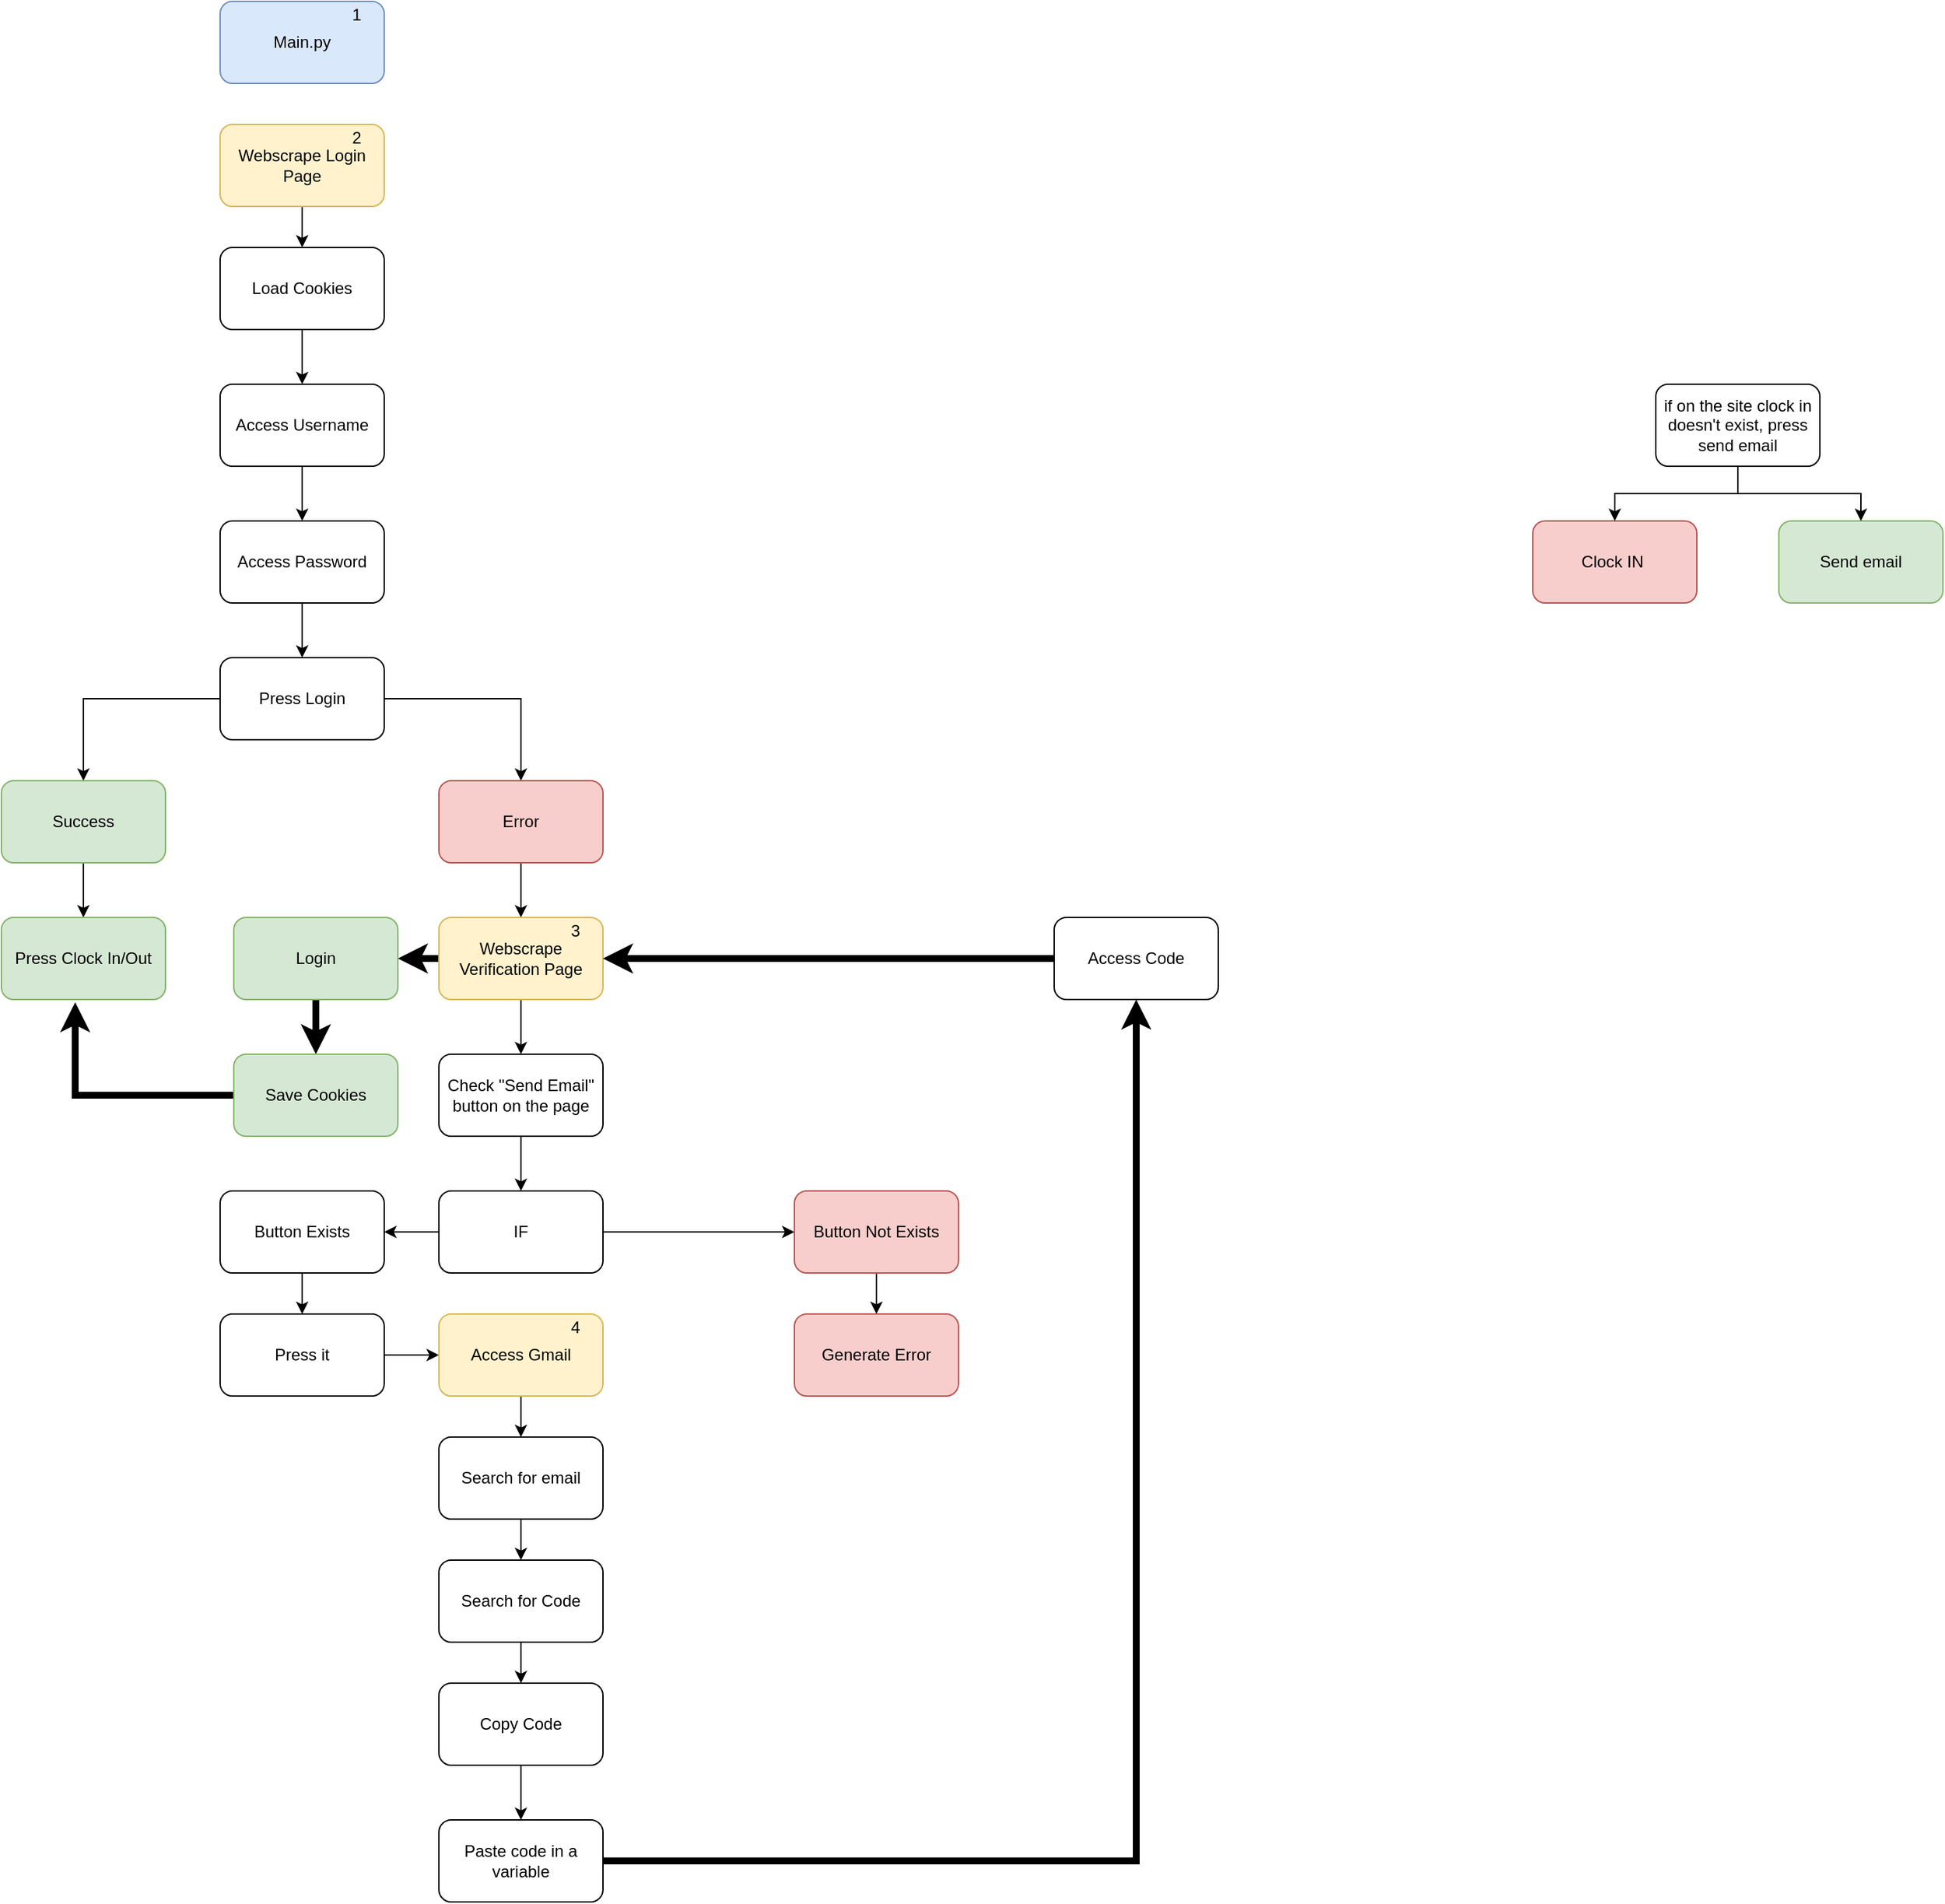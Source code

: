 <mxfile version="15.2.7" type="device"><diagram id="6PiwOAlTlMbczelVwA-a" name="Page-1"><mxGraphModel dx="2946" dy="1237" grid="1" gridSize="10" guides="1" tooltips="1" connect="1" arrows="1" fold="1" page="1" pageScale="1" pageWidth="1400" pageHeight="2100" math="0" shadow="0"><root><mxCell id="0"/><mxCell id="1" parent="0"/><mxCell id="1gDE815dL-oEdGFeznp1-1" value="Main.py" style="rounded=1;whiteSpace=wrap;html=1;fillColor=#dae8fc;strokeColor=#6c8ebf;" parent="1" vertex="1"><mxGeometry x="640" y="50" width="120" height="60" as="geometry"/></mxCell><mxCell id="1gDE815dL-oEdGFeznp1-29" value="" style="edgeStyle=orthogonalEdgeStyle;rounded=0;orthogonalLoop=1;jettySize=auto;html=1;" parent="1" source="1gDE815dL-oEdGFeznp1-3" target="1gDE815dL-oEdGFeznp1-5" edge="1"><mxGeometry relative="1" as="geometry"/></mxCell><mxCell id="1gDE815dL-oEdGFeznp1-3" value="Webscrape Login Page" style="rounded=1;whiteSpace=wrap;html=1;fillColor=#fff2cc;strokeColor=#d6b656;" parent="1" vertex="1"><mxGeometry x="640" y="140" width="120" height="60" as="geometry"/></mxCell><mxCell id="1gDE815dL-oEdGFeznp1-30" value="" style="edgeStyle=orthogonalEdgeStyle;rounded=0;orthogonalLoop=1;jettySize=auto;html=1;" parent="1" source="1gDE815dL-oEdGFeznp1-5" target="1gDE815dL-oEdGFeznp1-6" edge="1"><mxGeometry relative="1" as="geometry"/></mxCell><mxCell id="1gDE815dL-oEdGFeznp1-5" value="Load Cookies" style="rounded=1;whiteSpace=wrap;html=1;" parent="1" vertex="1"><mxGeometry x="640" y="230" width="120" height="60" as="geometry"/></mxCell><mxCell id="1gDE815dL-oEdGFeznp1-31" value="" style="edgeStyle=orthogonalEdgeStyle;rounded=0;orthogonalLoop=1;jettySize=auto;html=1;" parent="1" source="1gDE815dL-oEdGFeznp1-6" target="1gDE815dL-oEdGFeznp1-7" edge="1"><mxGeometry relative="1" as="geometry"/></mxCell><mxCell id="1gDE815dL-oEdGFeznp1-6" value="Access Username" style="rounded=1;whiteSpace=wrap;html=1;" parent="1" vertex="1"><mxGeometry x="640" y="330" width="120" height="60" as="geometry"/></mxCell><mxCell id="1gDE815dL-oEdGFeznp1-32" value="" style="edgeStyle=orthogonalEdgeStyle;rounded=0;orthogonalLoop=1;jettySize=auto;html=1;" parent="1" source="1gDE815dL-oEdGFeznp1-7" target="1gDE815dL-oEdGFeznp1-8" edge="1"><mxGeometry relative="1" as="geometry"/></mxCell><mxCell id="1gDE815dL-oEdGFeznp1-7" value="Access Password" style="rounded=1;whiteSpace=wrap;html=1;" parent="1" vertex="1"><mxGeometry x="640" y="430" width="120" height="60" as="geometry"/></mxCell><mxCell id="1gDE815dL-oEdGFeznp1-33" style="edgeStyle=orthogonalEdgeStyle;rounded=0;orthogonalLoop=1;jettySize=auto;html=1;entryX=0.5;entryY=0;entryDx=0;entryDy=0;" parent="1" source="1gDE815dL-oEdGFeznp1-8" target="1gDE815dL-oEdGFeznp1-9" edge="1"><mxGeometry relative="1" as="geometry"/></mxCell><mxCell id="1gDE815dL-oEdGFeznp1-34" style="edgeStyle=orthogonalEdgeStyle;rounded=0;orthogonalLoop=1;jettySize=auto;html=1;entryX=0.5;entryY=0;entryDx=0;entryDy=0;" parent="1" source="1gDE815dL-oEdGFeznp1-8" target="1gDE815dL-oEdGFeznp1-10" edge="1"><mxGeometry relative="1" as="geometry"/></mxCell><mxCell id="1gDE815dL-oEdGFeznp1-8" value="Press Login" style="rounded=1;whiteSpace=wrap;html=1;" parent="1" vertex="1"><mxGeometry x="640" y="530" width="120" height="60" as="geometry"/></mxCell><mxCell id="1gDE815dL-oEdGFeznp1-35" value="" style="edgeStyle=orthogonalEdgeStyle;rounded=0;orthogonalLoop=1;jettySize=auto;html=1;" parent="1" source="1gDE815dL-oEdGFeznp1-9" target="1gDE815dL-oEdGFeznp1-11" edge="1"><mxGeometry relative="1" as="geometry"/></mxCell><mxCell id="1gDE815dL-oEdGFeznp1-9" value="Success" style="rounded=1;whiteSpace=wrap;html=1;fillColor=#d5e8d4;strokeColor=#82b366;" parent="1" vertex="1"><mxGeometry x="480" y="620" width="120" height="60" as="geometry"/></mxCell><mxCell id="1gDE815dL-oEdGFeznp1-36" value="" style="edgeStyle=orthogonalEdgeStyle;rounded=0;orthogonalLoop=1;jettySize=auto;html=1;" parent="1" source="1gDE815dL-oEdGFeznp1-10" target="1gDE815dL-oEdGFeznp1-23" edge="1"><mxGeometry relative="1" as="geometry"/></mxCell><mxCell id="1gDE815dL-oEdGFeznp1-10" value="Error" style="rounded=1;whiteSpace=wrap;html=1;fillColor=#f8cecc;strokeColor=#b85450;" parent="1" vertex="1"><mxGeometry x="800" y="620" width="120" height="60" as="geometry"/></mxCell><mxCell id="1gDE815dL-oEdGFeznp1-11" value="Press Clock In/Out" style="rounded=1;whiteSpace=wrap;html=1;fillColor=#d5e8d4;strokeColor=#82b366;" parent="1" vertex="1"><mxGeometry x="480" y="720" width="120" height="60" as="geometry"/></mxCell><mxCell id="1gDE815dL-oEdGFeznp1-39" value="" style="edgeStyle=orthogonalEdgeStyle;rounded=0;orthogonalLoop=1;jettySize=auto;html=1;" parent="1" source="1gDE815dL-oEdGFeznp1-12" target="1gDE815dL-oEdGFeznp1-13" edge="1"><mxGeometry relative="1" as="geometry"/></mxCell><mxCell id="1gDE815dL-oEdGFeznp1-12" value="Check &quot;Send Email&quot; button on the page" style="rounded=1;whiteSpace=wrap;html=1;" parent="1" vertex="1"><mxGeometry x="800" y="820" width="120" height="60" as="geometry"/></mxCell><mxCell id="1gDE815dL-oEdGFeznp1-41" value="" style="edgeStyle=orthogonalEdgeStyle;rounded=0;orthogonalLoop=1;jettySize=auto;html=1;" parent="1" source="1gDE815dL-oEdGFeznp1-13" target="1gDE815dL-oEdGFeznp1-14" edge="1"><mxGeometry relative="1" as="geometry"/></mxCell><mxCell id="1gDE815dL-oEdGFeznp1-47" style="edgeStyle=orthogonalEdgeStyle;rounded=0;orthogonalLoop=1;jettySize=auto;html=1;" parent="1" source="1gDE815dL-oEdGFeznp1-13" target="1gDE815dL-oEdGFeznp1-15" edge="1"><mxGeometry relative="1" as="geometry"/></mxCell><mxCell id="1gDE815dL-oEdGFeznp1-13" value="IF" style="rounded=1;whiteSpace=wrap;html=1;" parent="1" vertex="1"><mxGeometry x="800" y="920" width="120" height="60" as="geometry"/></mxCell><mxCell id="1gDE815dL-oEdGFeznp1-42" value="" style="edgeStyle=orthogonalEdgeStyle;rounded=0;orthogonalLoop=1;jettySize=auto;html=1;" parent="1" source="1gDE815dL-oEdGFeznp1-14" target="1gDE815dL-oEdGFeznp1-17" edge="1"><mxGeometry relative="1" as="geometry"/></mxCell><mxCell id="1gDE815dL-oEdGFeznp1-14" value="Button Exists" style="rounded=1;whiteSpace=wrap;html=1;" parent="1" vertex="1"><mxGeometry x="640" y="920" width="120" height="60" as="geometry"/></mxCell><mxCell id="1gDE815dL-oEdGFeznp1-48" value="" style="edgeStyle=orthogonalEdgeStyle;rounded=0;orthogonalLoop=1;jettySize=auto;html=1;" parent="1" source="1gDE815dL-oEdGFeznp1-15" target="1gDE815dL-oEdGFeznp1-16" edge="1"><mxGeometry relative="1" as="geometry"/></mxCell><mxCell id="1gDE815dL-oEdGFeznp1-15" value="Button Not Exists" style="rounded=1;whiteSpace=wrap;html=1;fillColor=#f8cecc;strokeColor=#b85450;" parent="1" vertex="1"><mxGeometry x="1060" y="920" width="120" height="60" as="geometry"/></mxCell><mxCell id="1gDE815dL-oEdGFeznp1-16" value="Generate Error" style="rounded=1;whiteSpace=wrap;html=1;fillColor=#f8cecc;strokeColor=#b85450;" parent="1" vertex="1"><mxGeometry x="1060" y="1010" width="120" height="60" as="geometry"/></mxCell><mxCell id="1gDE815dL-oEdGFeznp1-43" value="" style="edgeStyle=orthogonalEdgeStyle;rounded=0;orthogonalLoop=1;jettySize=auto;html=1;" parent="1" source="1gDE815dL-oEdGFeznp1-17" target="1gDE815dL-oEdGFeznp1-18" edge="1"><mxGeometry relative="1" as="geometry"/></mxCell><mxCell id="1gDE815dL-oEdGFeznp1-17" value="Press it" style="rounded=1;whiteSpace=wrap;html=1;" parent="1" vertex="1"><mxGeometry x="640" y="1010" width="120" height="60" as="geometry"/></mxCell><mxCell id="1gDE815dL-oEdGFeznp1-44" value="" style="edgeStyle=orthogonalEdgeStyle;rounded=0;orthogonalLoop=1;jettySize=auto;html=1;" parent="1" source="1gDE815dL-oEdGFeznp1-18" target="1gDE815dL-oEdGFeznp1-19" edge="1"><mxGeometry relative="1" as="geometry"/></mxCell><mxCell id="1gDE815dL-oEdGFeznp1-18" value="Access Gmail" style="rounded=1;whiteSpace=wrap;html=1;fillColor=#fff2cc;strokeColor=#d6b656;" parent="1" vertex="1"><mxGeometry x="800" y="1010" width="120" height="60" as="geometry"/></mxCell><mxCell id="1gDE815dL-oEdGFeznp1-45" value="" style="edgeStyle=orthogonalEdgeStyle;rounded=0;orthogonalLoop=1;jettySize=auto;html=1;" parent="1" source="1gDE815dL-oEdGFeznp1-19" target="1gDE815dL-oEdGFeznp1-20" edge="1"><mxGeometry relative="1" as="geometry"/></mxCell><mxCell id="1gDE815dL-oEdGFeznp1-19" value="Search for email" style="rounded=1;whiteSpace=wrap;html=1;" parent="1" vertex="1"><mxGeometry x="800" y="1100" width="120" height="60" as="geometry"/></mxCell><mxCell id="1gDE815dL-oEdGFeznp1-46" value="" style="edgeStyle=orthogonalEdgeStyle;rounded=0;orthogonalLoop=1;jettySize=auto;html=1;" parent="1" source="1gDE815dL-oEdGFeznp1-20" target="1gDE815dL-oEdGFeznp1-21" edge="1"><mxGeometry relative="1" as="geometry"/></mxCell><mxCell id="1gDE815dL-oEdGFeznp1-20" value="Search for Code" style="rounded=1;whiteSpace=wrap;html=1;" parent="1" vertex="1"><mxGeometry x="800" y="1190" width="120" height="60" as="geometry"/></mxCell><mxCell id="1gDE815dL-oEdGFeznp1-58" value="" style="edgeStyle=orthogonalEdgeStyle;rounded=0;orthogonalLoop=1;jettySize=auto;html=1;" parent="1" source="1gDE815dL-oEdGFeznp1-21" target="1gDE815dL-oEdGFeznp1-54" edge="1"><mxGeometry relative="1" as="geometry"/></mxCell><mxCell id="1gDE815dL-oEdGFeznp1-21" value="Copy Code" style="rounded=1;whiteSpace=wrap;html=1;" parent="1" vertex="1"><mxGeometry x="800" y="1280" width="120" height="60" as="geometry"/></mxCell><mxCell id="1gDE815dL-oEdGFeznp1-38" value="" style="edgeStyle=orthogonalEdgeStyle;rounded=0;orthogonalLoop=1;jettySize=auto;html=1;" parent="1" source="1gDE815dL-oEdGFeznp1-23" target="1gDE815dL-oEdGFeznp1-12" edge="1"><mxGeometry relative="1" as="geometry"/></mxCell><mxCell id="1gDE815dL-oEdGFeznp1-70" value="" style="edgeStyle=orthogonalEdgeStyle;rounded=0;orthogonalLoop=1;jettySize=auto;html=1;strokeWidth=5;" parent="1" source="1gDE815dL-oEdGFeznp1-23" target="1gDE815dL-oEdGFeznp1-69" edge="1"><mxGeometry relative="1" as="geometry"/></mxCell><mxCell id="1gDE815dL-oEdGFeznp1-23" value="Webscrape Verification Page" style="rounded=1;whiteSpace=wrap;html=1;fillColor=#fff2cc;strokeColor=#d6b656;" parent="1" vertex="1"><mxGeometry x="800" y="720" width="120" height="60" as="geometry"/></mxCell><mxCell id="1gDE815dL-oEdGFeznp1-50" value="1" style="text;html=1;strokeColor=none;fillColor=none;align=center;verticalAlign=middle;whiteSpace=wrap;rounded=0;" parent="1" vertex="1"><mxGeometry x="720" y="50" width="40" height="20" as="geometry"/></mxCell><mxCell id="1gDE815dL-oEdGFeznp1-51" value="2" style="text;html=1;strokeColor=none;fillColor=none;align=center;verticalAlign=middle;whiteSpace=wrap;rounded=0;" parent="1" vertex="1"><mxGeometry x="720" y="140" width="40" height="20" as="geometry"/></mxCell><mxCell id="1gDE815dL-oEdGFeznp1-52" value="3" style="text;html=1;strokeColor=none;fillColor=none;align=center;verticalAlign=middle;whiteSpace=wrap;rounded=0;" parent="1" vertex="1"><mxGeometry x="880" y="720" width="40" height="20" as="geometry"/></mxCell><mxCell id="1gDE815dL-oEdGFeznp1-53" value="4" style="text;html=1;strokeColor=none;fillColor=none;align=center;verticalAlign=middle;whiteSpace=wrap;rounded=0;" parent="1" vertex="1"><mxGeometry x="880" y="1010" width="40" height="20" as="geometry"/></mxCell><mxCell id="1gDE815dL-oEdGFeznp1-68" style="edgeStyle=orthogonalEdgeStyle;rounded=0;orthogonalLoop=1;jettySize=auto;html=1;entryX=0.5;entryY=1;entryDx=0;entryDy=0;strokeWidth=5;" parent="1" source="1gDE815dL-oEdGFeznp1-54" target="1gDE815dL-oEdGFeznp1-59" edge="1"><mxGeometry relative="1" as="geometry"/></mxCell><mxCell id="1gDE815dL-oEdGFeznp1-54" value="Paste code in a variable" style="rounded=1;whiteSpace=wrap;html=1;" parent="1" vertex="1"><mxGeometry x="800" y="1380" width="120" height="60" as="geometry"/></mxCell><mxCell id="1gDE815dL-oEdGFeznp1-67" style="edgeStyle=orthogonalEdgeStyle;rounded=0;orthogonalLoop=1;jettySize=auto;html=1;entryX=1;entryY=0.5;entryDx=0;entryDy=0;strokeWidth=5;" parent="1" source="1gDE815dL-oEdGFeznp1-59" target="1gDE815dL-oEdGFeznp1-23" edge="1"><mxGeometry relative="1" as="geometry"/></mxCell><mxCell id="1gDE815dL-oEdGFeznp1-59" value="Access Code" style="rounded=1;whiteSpace=wrap;html=1;" parent="1" vertex="1"><mxGeometry x="1250" y="720" width="120" height="60" as="geometry"/></mxCell><mxCell id="1gDE815dL-oEdGFeznp1-72" value="" style="edgeStyle=orthogonalEdgeStyle;rounded=0;orthogonalLoop=1;jettySize=auto;html=1;strokeWidth=5;" parent="1" source="1gDE815dL-oEdGFeznp1-69" target="1gDE815dL-oEdGFeznp1-71" edge="1"><mxGeometry relative="1" as="geometry"/></mxCell><mxCell id="1gDE815dL-oEdGFeznp1-69" value="Login" style="rounded=1;whiteSpace=wrap;html=1;fillColor=#d5e8d4;strokeColor=#82b366;" parent="1" vertex="1"><mxGeometry x="650" y="720" width="120" height="60" as="geometry"/></mxCell><mxCell id="1gDE815dL-oEdGFeznp1-73" style="edgeStyle=orthogonalEdgeStyle;rounded=0;orthogonalLoop=1;jettySize=auto;html=1;entryX=0.45;entryY=1.033;entryDx=0;entryDy=0;entryPerimeter=0;strokeWidth=5;" parent="1" source="1gDE815dL-oEdGFeznp1-71" target="1gDE815dL-oEdGFeznp1-11" edge="1"><mxGeometry relative="1" as="geometry"/></mxCell><mxCell id="1gDE815dL-oEdGFeznp1-71" value="Save Cookies" style="rounded=1;whiteSpace=wrap;html=1;fillColor=#d5e8d4;strokeColor=#82b366;" parent="1" vertex="1"><mxGeometry x="650" y="820" width="120" height="60" as="geometry"/></mxCell><mxCell id="teOURJohH3OYZaFtTjD6-1" value="Clock IN&amp;nbsp;" style="rounded=1;whiteSpace=wrap;html=1;fillColor=#f8cecc;strokeColor=#b85450;" vertex="1" parent="1"><mxGeometry x="1600" y="430" width="120" height="60" as="geometry"/></mxCell><mxCell id="teOURJohH3OYZaFtTjD6-2" value="Send email" style="rounded=1;whiteSpace=wrap;html=1;fillColor=#d5e8d4;strokeColor=#82b366;" vertex="1" parent="1"><mxGeometry x="1780" y="430" width="120" height="60" as="geometry"/></mxCell><mxCell id="teOURJohH3OYZaFtTjD6-4" style="edgeStyle=orthogonalEdgeStyle;rounded=0;orthogonalLoop=1;jettySize=auto;html=1;entryX=0.5;entryY=0;entryDx=0;entryDy=0;" edge="1" parent="1" source="teOURJohH3OYZaFtTjD6-3" target="teOURJohH3OYZaFtTjD6-1"><mxGeometry relative="1" as="geometry"/></mxCell><mxCell id="teOURJohH3OYZaFtTjD6-5" style="edgeStyle=orthogonalEdgeStyle;rounded=0;orthogonalLoop=1;jettySize=auto;html=1;" edge="1" parent="1" source="teOURJohH3OYZaFtTjD6-3" target="teOURJohH3OYZaFtTjD6-2"><mxGeometry relative="1" as="geometry"/></mxCell><mxCell id="teOURJohH3OYZaFtTjD6-3" value="if on the site clock in doesn't exist, press send email" style="rounded=1;whiteSpace=wrap;html=1;" vertex="1" parent="1"><mxGeometry x="1690" y="330" width="120" height="60" as="geometry"/></mxCell></root></mxGraphModel></diagram></mxfile>
